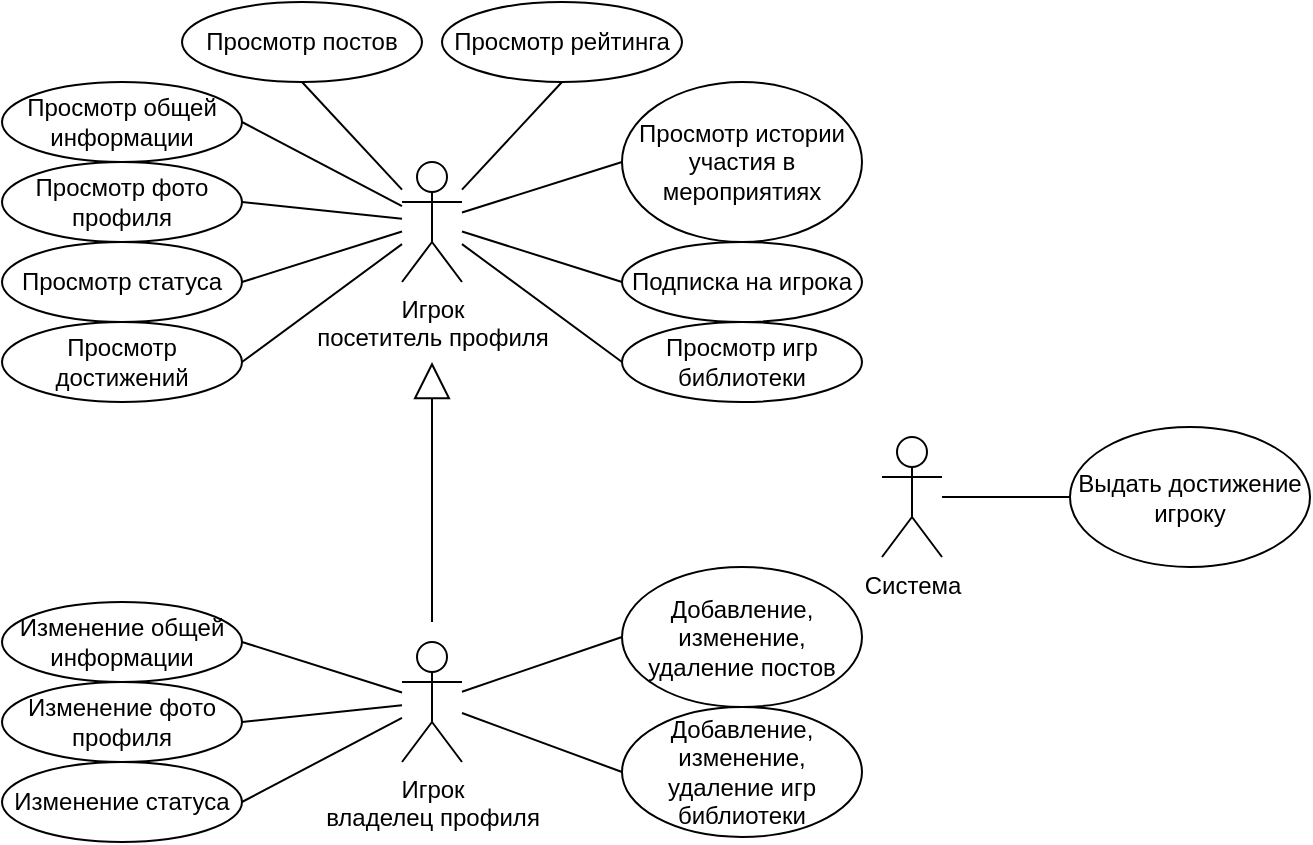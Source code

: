 <mxfile version="24.7.17">
  <diagram id="2TaQnkym_xKwZRqOY4yj" name="Page-1">
    <mxGraphModel dx="2261" dy="754" grid="1" gridSize="10" guides="1" tooltips="1" connect="1" arrows="1" fold="1" page="1" pageScale="1" pageWidth="827" pageHeight="1169" math="0" shadow="0">
      <root>
        <mxCell id="0" />
        <mxCell id="1" parent="0" />
        <mxCell id="cHjrDgvOfd1Py4euJdrB-1" value="Игрок&lt;br&gt;посетитель профиля" style="shape=umlActor;verticalLabelPosition=bottom;verticalAlign=top;html=1;outlineConnect=0;" parent="1" vertex="1">
          <mxGeometry x="40" y="120" width="30" height="60" as="geometry" />
        </mxCell>
        <mxCell id="cHjrDgvOfd1Py4euJdrB-2" value="Просмотр общей информации" style="ellipse;whiteSpace=wrap;html=1;" parent="1" vertex="1">
          <mxGeometry x="-160" y="80" width="120" height="40" as="geometry" />
        </mxCell>
        <mxCell id="cHjrDgvOfd1Py4euJdrB-3" value="Игрок&lt;br&gt;владелец профиля" style="shape=umlActor;verticalLabelPosition=bottom;verticalAlign=top;html=1;outlineConnect=0;" parent="1" vertex="1">
          <mxGeometry x="40" y="360" width="30" height="60" as="geometry" />
        </mxCell>
        <mxCell id="cHjrDgvOfd1Py4euJdrB-4" value="Просмотр фото профиля" style="ellipse;whiteSpace=wrap;html=1;" parent="1" vertex="1">
          <mxGeometry x="-160" y="120" width="120" height="40" as="geometry" />
        </mxCell>
        <mxCell id="cHjrDgvOfd1Py4euJdrB-5" value="Просмотр статуса" style="ellipse;whiteSpace=wrap;html=1;" parent="1" vertex="1">
          <mxGeometry x="-160" y="160" width="120" height="40" as="geometry" />
        </mxCell>
        <mxCell id="cHjrDgvOfd1Py4euJdrB-6" value="Просмотр достижений" style="ellipse;whiteSpace=wrap;html=1;" parent="1" vertex="1">
          <mxGeometry x="-160" y="200" width="120" height="40" as="geometry" />
        </mxCell>
        <mxCell id="cHjrDgvOfd1Py4euJdrB-9" value="Просмотр игр библиотеки" style="ellipse;whiteSpace=wrap;html=1;" parent="1" vertex="1">
          <mxGeometry x="150" y="200" width="120" height="40" as="geometry" />
        </mxCell>
        <mxCell id="cHjrDgvOfd1Py4euJdrB-10" value="Подписка на игрока" style="ellipse;whiteSpace=wrap;html=1;" parent="1" vertex="1">
          <mxGeometry x="150" y="160" width="120" height="40" as="geometry" />
        </mxCell>
        <mxCell id="cHjrDgvOfd1Py4euJdrB-11" value="Просмотр истории участия в мероприятиях" style="ellipse;whiteSpace=wrap;html=1;" parent="1" vertex="1">
          <mxGeometry x="150" y="80" width="120" height="80" as="geometry" />
        </mxCell>
        <mxCell id="cHjrDgvOfd1Py4euJdrB-12" value="Просмотр рейтинга" style="ellipse;whiteSpace=wrap;html=1;" parent="1" vertex="1">
          <mxGeometry x="60" y="40" width="120" height="40" as="geometry" />
        </mxCell>
        <mxCell id="cHjrDgvOfd1Py4euJdrB-13" value="Просмотр постов" style="ellipse;whiteSpace=wrap;html=1;" parent="1" vertex="1">
          <mxGeometry x="-70" y="40" width="120" height="40" as="geometry" />
        </mxCell>
        <mxCell id="cHjrDgvOfd1Py4euJdrB-15" value="Изменение общей информации" style="ellipse;whiteSpace=wrap;html=1;" parent="1" vertex="1">
          <mxGeometry x="-160" y="340" width="120" height="40" as="geometry" />
        </mxCell>
        <mxCell id="cHjrDgvOfd1Py4euJdrB-16" value="Изменение фото профиля" style="ellipse;whiteSpace=wrap;html=1;" parent="1" vertex="1">
          <mxGeometry x="-160" y="380" width="120" height="40" as="geometry" />
        </mxCell>
        <mxCell id="cHjrDgvOfd1Py4euJdrB-17" value="Изменение статуса" style="ellipse;whiteSpace=wrap;html=1;" parent="1" vertex="1">
          <mxGeometry x="-160" y="420" width="120" height="40" as="geometry" />
        </mxCell>
        <mxCell id="cHjrDgvOfd1Py4euJdrB-18" value="Добавление, изменение, удаление игр библиотеки" style="ellipse;whiteSpace=wrap;html=1;" parent="1" vertex="1">
          <mxGeometry x="150" y="392.5" width="120" height="65" as="geometry" />
        </mxCell>
        <mxCell id="cHjrDgvOfd1Py4euJdrB-19" value="Добавление, изменение, удаление постов" style="ellipse;whiteSpace=wrap;html=1;" parent="1" vertex="1">
          <mxGeometry x="150" y="322.5" width="120" height="70" as="geometry" />
        </mxCell>
        <mxCell id="cHjrDgvOfd1Py4euJdrB-20" value="" style="endArrow=none;html=1;rounded=0;exitX=1;exitY=0.5;exitDx=0;exitDy=0;" parent="1" source="cHjrDgvOfd1Py4euJdrB-6" target="cHjrDgvOfd1Py4euJdrB-1" edge="1">
          <mxGeometry width="50" height="50" relative="1" as="geometry">
            <mxPoint x="30" y="340" as="sourcePoint" />
            <mxPoint x="80" y="290" as="targetPoint" />
          </mxGeometry>
        </mxCell>
        <mxCell id="cHjrDgvOfd1Py4euJdrB-21" value="" style="endArrow=none;html=1;rounded=0;exitX=1;exitY=0.5;exitDx=0;exitDy=0;" parent="1" source="cHjrDgvOfd1Py4euJdrB-5" target="cHjrDgvOfd1Py4euJdrB-1" edge="1">
          <mxGeometry width="50" height="50" relative="1" as="geometry">
            <mxPoint x="40" y="350" as="sourcePoint" />
            <mxPoint x="90" y="300" as="targetPoint" />
          </mxGeometry>
        </mxCell>
        <mxCell id="cHjrDgvOfd1Py4euJdrB-22" value="" style="endArrow=none;html=1;rounded=0;exitX=1;exitY=0.5;exitDx=0;exitDy=0;" parent="1" source="cHjrDgvOfd1Py4euJdrB-4" target="cHjrDgvOfd1Py4euJdrB-1" edge="1">
          <mxGeometry width="50" height="50" relative="1" as="geometry">
            <mxPoint x="50" y="360" as="sourcePoint" />
            <mxPoint x="100" y="310" as="targetPoint" />
          </mxGeometry>
        </mxCell>
        <mxCell id="cHjrDgvOfd1Py4euJdrB-23" value="" style="endArrow=none;html=1;rounded=0;exitX=1;exitY=0.5;exitDx=0;exitDy=0;" parent="1" source="cHjrDgvOfd1Py4euJdrB-2" target="cHjrDgvOfd1Py4euJdrB-1" edge="1">
          <mxGeometry width="50" height="50" relative="1" as="geometry">
            <mxPoint x="60" y="370" as="sourcePoint" />
            <mxPoint x="110" y="320" as="targetPoint" />
          </mxGeometry>
        </mxCell>
        <mxCell id="cHjrDgvOfd1Py4euJdrB-24" value="" style="endArrow=none;html=1;rounded=0;exitX=0.5;exitY=1;exitDx=0;exitDy=0;" parent="1" source="cHjrDgvOfd1Py4euJdrB-13" target="cHjrDgvOfd1Py4euJdrB-1" edge="1">
          <mxGeometry width="50" height="50" relative="1" as="geometry">
            <mxPoint x="70" y="380" as="sourcePoint" />
            <mxPoint x="120" y="330" as="targetPoint" />
          </mxGeometry>
        </mxCell>
        <mxCell id="cHjrDgvOfd1Py4euJdrB-25" value="" style="endArrow=none;html=1;rounded=0;exitX=0.5;exitY=1;exitDx=0;exitDy=0;" parent="1" source="cHjrDgvOfd1Py4euJdrB-12" target="cHjrDgvOfd1Py4euJdrB-1" edge="1">
          <mxGeometry width="50" height="50" relative="1" as="geometry">
            <mxPoint x="80" y="390" as="sourcePoint" />
            <mxPoint x="130" y="340" as="targetPoint" />
          </mxGeometry>
        </mxCell>
        <mxCell id="cHjrDgvOfd1Py4euJdrB-26" value="" style="endArrow=none;html=1;rounded=0;exitX=0;exitY=0.5;exitDx=0;exitDy=0;" parent="1" source="cHjrDgvOfd1Py4euJdrB-11" target="cHjrDgvOfd1Py4euJdrB-1" edge="1">
          <mxGeometry width="50" height="50" relative="1" as="geometry">
            <mxPoint x="90" y="400" as="sourcePoint" />
            <mxPoint x="140" y="350" as="targetPoint" />
          </mxGeometry>
        </mxCell>
        <mxCell id="cHjrDgvOfd1Py4euJdrB-27" value="" style="endArrow=none;html=1;rounded=0;exitX=0;exitY=0.5;exitDx=0;exitDy=0;" parent="1" source="cHjrDgvOfd1Py4euJdrB-10" target="cHjrDgvOfd1Py4euJdrB-1" edge="1">
          <mxGeometry width="50" height="50" relative="1" as="geometry">
            <mxPoint x="100" y="410" as="sourcePoint" />
            <mxPoint x="150" y="360" as="targetPoint" />
          </mxGeometry>
        </mxCell>
        <mxCell id="cHjrDgvOfd1Py4euJdrB-28" value="" style="endArrow=none;html=1;rounded=0;entryX=0;entryY=0.5;entryDx=0;entryDy=0;" parent="1" source="cHjrDgvOfd1Py4euJdrB-1" target="cHjrDgvOfd1Py4euJdrB-9" edge="1">
          <mxGeometry width="50" height="50" relative="1" as="geometry">
            <mxPoint x="110" y="420" as="sourcePoint" />
            <mxPoint x="160" y="370" as="targetPoint" />
          </mxGeometry>
        </mxCell>
        <mxCell id="cHjrDgvOfd1Py4euJdrB-29" value="" style="endArrow=none;html=1;rounded=0;exitX=1;exitY=0.5;exitDx=0;exitDy=0;" parent="1" source="cHjrDgvOfd1Py4euJdrB-15" target="cHjrDgvOfd1Py4euJdrB-3" edge="1">
          <mxGeometry width="50" height="50" relative="1" as="geometry">
            <mxPoint x="120" y="430" as="sourcePoint" />
            <mxPoint x="170" y="380" as="targetPoint" />
          </mxGeometry>
        </mxCell>
        <mxCell id="cHjrDgvOfd1Py4euJdrB-30" value="" style="endArrow=none;html=1;rounded=0;exitX=1;exitY=0.5;exitDx=0;exitDy=0;" parent="1" source="cHjrDgvOfd1Py4euJdrB-16" target="cHjrDgvOfd1Py4euJdrB-3" edge="1">
          <mxGeometry width="50" height="50" relative="1" as="geometry">
            <mxPoint x="110" y="540" as="sourcePoint" />
            <mxPoint x="150" y="450" as="targetPoint" />
          </mxGeometry>
        </mxCell>
        <mxCell id="cHjrDgvOfd1Py4euJdrB-31" value="" style="endArrow=none;html=1;rounded=0;exitX=1;exitY=0.5;exitDx=0;exitDy=0;" parent="1" source="cHjrDgvOfd1Py4euJdrB-17" target="cHjrDgvOfd1Py4euJdrB-3" edge="1">
          <mxGeometry width="50" height="50" relative="1" as="geometry">
            <mxPoint x="120" y="550" as="sourcePoint" />
            <mxPoint x="160" y="460" as="targetPoint" />
          </mxGeometry>
        </mxCell>
        <mxCell id="cHjrDgvOfd1Py4euJdrB-32" value="" style="endArrow=none;html=1;rounded=0;entryX=0;entryY=0.5;entryDx=0;entryDy=0;" parent="1" source="cHjrDgvOfd1Py4euJdrB-3" target="cHjrDgvOfd1Py4euJdrB-19" edge="1">
          <mxGeometry width="50" height="50" relative="1" as="geometry">
            <mxPoint x="130" y="560" as="sourcePoint" />
            <mxPoint x="170" y="470" as="targetPoint" />
          </mxGeometry>
        </mxCell>
        <mxCell id="cHjrDgvOfd1Py4euJdrB-33" value="" style="endArrow=none;html=1;rounded=0;entryX=0;entryY=0.5;entryDx=0;entryDy=0;" parent="1" source="cHjrDgvOfd1Py4euJdrB-3" target="cHjrDgvOfd1Py4euJdrB-18" edge="1">
          <mxGeometry width="50" height="50" relative="1" as="geometry">
            <mxPoint x="140" y="570" as="sourcePoint" />
            <mxPoint x="180" y="480" as="targetPoint" />
          </mxGeometry>
        </mxCell>
        <mxCell id="cHjrDgvOfd1Py4euJdrB-34" value="" style="endArrow=block;endSize=16;endFill=0;html=1;rounded=0;" parent="1" edge="1">
          <mxGeometry x="-0.077" y="-105" width="160" relative="1" as="geometry">
            <mxPoint x="55" y="350" as="sourcePoint" />
            <mxPoint x="55" y="220" as="targetPoint" />
            <mxPoint as="offset" />
          </mxGeometry>
        </mxCell>
        <mxCell id="mXULggqt_iL1JmUJtnf6-1" value="Система" style="shape=umlActor;verticalLabelPosition=bottom;verticalAlign=top;html=1;outlineConnect=0;" vertex="1" parent="1">
          <mxGeometry x="280" y="257.5" width="30" height="60" as="geometry" />
        </mxCell>
        <mxCell id="mXULggqt_iL1JmUJtnf6-2" value="Выдать достижение игроку" style="ellipse;whiteSpace=wrap;html=1;" vertex="1" parent="1">
          <mxGeometry x="374" y="252.5" width="120" height="70" as="geometry" />
        </mxCell>
        <mxCell id="mXULggqt_iL1JmUJtnf6-3" value="" style="endArrow=none;html=1;rounded=0;entryX=0;entryY=0.5;entryDx=0;entryDy=0;" edge="1" parent="1" source="mXULggqt_iL1JmUJtnf6-1" target="mXULggqt_iL1JmUJtnf6-2">
          <mxGeometry width="50" height="50" relative="1" as="geometry">
            <mxPoint x="474" y="197.5" as="sourcePoint" />
            <mxPoint x="394" y="172.5" as="targetPoint" />
          </mxGeometry>
        </mxCell>
      </root>
    </mxGraphModel>
  </diagram>
</mxfile>
